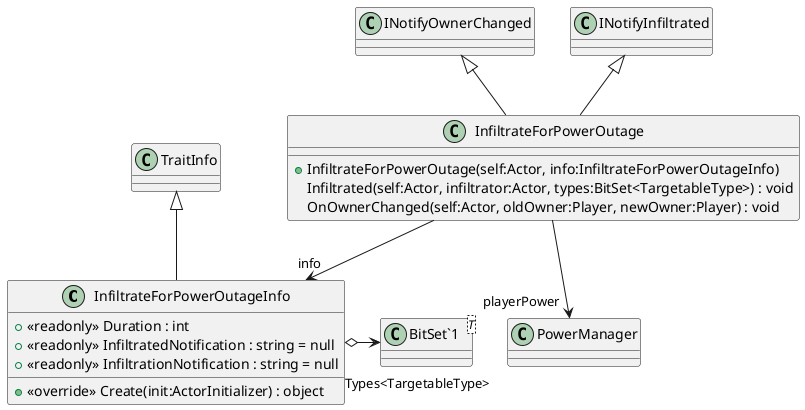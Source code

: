 @startuml
class InfiltrateForPowerOutageInfo {
    + <<readonly>> Duration : int
    + <<readonly>> InfiltratedNotification : string = null
    + <<readonly>> InfiltrationNotification : string = null
    + <<override>> Create(init:ActorInitializer) : object
}
class InfiltrateForPowerOutage {
    + InfiltrateForPowerOutage(self:Actor, info:InfiltrateForPowerOutageInfo)
    Infiltrated(self:Actor, infiltrator:Actor, types:BitSet<TargetableType>) : void
    OnOwnerChanged(self:Actor, oldOwner:Player, newOwner:Player) : void
}
class "BitSet`1"<T> {
}
TraitInfo <|-- InfiltrateForPowerOutageInfo
InfiltrateForPowerOutageInfo o-> "Types<TargetableType>" "BitSet`1"
INotifyOwnerChanged <|-- InfiltrateForPowerOutage
INotifyInfiltrated <|-- InfiltrateForPowerOutage
InfiltrateForPowerOutage --> "info" InfiltrateForPowerOutageInfo
InfiltrateForPowerOutage --> "playerPower" PowerManager
@enduml
